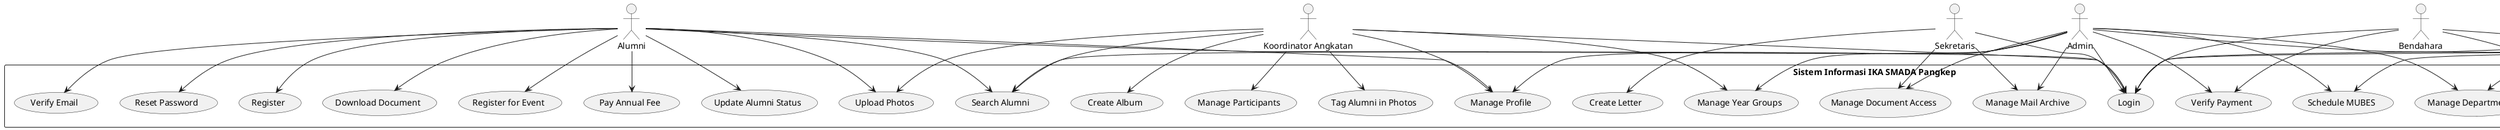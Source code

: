 ```plantuml
@startuml IKA_SMADA_Pangkep_Use_Case_Diagram

' Actors
actor "Admin" as admin
actor "Alumni" as alumni
actor "Koordinator Angkatan" as koordinator
actor "Ketua Departemen" as ketuadept
actor "Bendahara" as bendahara
actor "Sekretaris" as sekretaris
actor "Ketua Umum" as ketuaumum

' Use cases
rectangle "Sistem Informasi IKA SMADA Pangkep" {
  ' Authentication use cases
  usecase "Login" as UC1
  usecase "Register" as UC2
  usecase "Reset Password" as UC3
  usecase "Verify Email" as UC4
  
  ' Profile management
  usecase "Manage Profile" as UC5
  usecase "Update Alumni Status" as UC6
  usecase "Search Alumni" as UC7
  
  ' Organization management
  usecase "Manage Departments" as UC8
  usecase "Manage Program Kerja" as UC9
  usecase "Track Program Progress" as UC10
  usecase "Manage Year Groups" as UC11
  
  ' Event management
  usecase "Create Event" as UC12
  usecase "Register for Event" as UC13
  usecase "Manage Participants" as UC14
  
  ' Finance management
  usecase "Pay Annual Fee" as UC15
  usecase "Verify Payment" as UC16
  usecase "Manage Cash Flow" as UC17
  usecase "Generate Financial Report" as UC18
  
  ' Document management
  usecase "Upload Document" as UC19
  usecase "Manage Document Access" as UC20
  usecase "Download Document" as UC21
  
  ' Gallery management
  usecase "Create Album" as UC22
  usecase "Upload Photos" as UC23
  usecase "Tag Alumni in Photos" as UC24
  
  ' MUBES management
  usecase "Schedule MUBES" as UC25
  usecase "Record MUBES Decisions" as UC26
  usecase "Generate AD/ART" as UC27
  
  ' Communication
  usecase "Send Notifications" as UC28
  usecase "Create Letter" as UC29
  usecase "Manage Mail Archive" as UC30
}

' Relationships
admin --> UC1
alumni --> UC1
koordinator --> UC1
ketuadept --> UC1
bendahara --> UC1
sekretaris --> UC1
ketuaumum --> UC1

alumni --> UC2
alumni --> UC3
alumni --> UC4
alumni --> UC5
alumni --> UC6
alumni --> UC7
alumni --> UC13
alumni --> UC15
alumni --> UC21
alumni --> UC23

admin --> UC5
admin --> UC7
admin --> UC8
admin --> UC11
admin --> UC16
admin --> UC20
admin --> UC25
admin --> UC28
admin --> UC30

koordinator --> UC5
koordinator --> UC7
koordinator --> UC11
koordinator --> UC14
koordinator --> UC22
koordinator --> UC23
koordinator --> UC24

ketuadept --> UC9
ketuadept --> UC10
ketuadept --> UC12
ketuadept --> UC19

bendahara --> UC16
bendahara --> UC17
bendahara --> UC18

sekretaris --> UC20
sekretaris --> UC29
sekretaris --> UC30

ketuaumum --> UC8
ketuaumum --> UC9
ketuaumum --> UC25
ketuaumum --> UC26
ketuaumum --> UC27
ketuaumum --> UC28

@enduml
```
